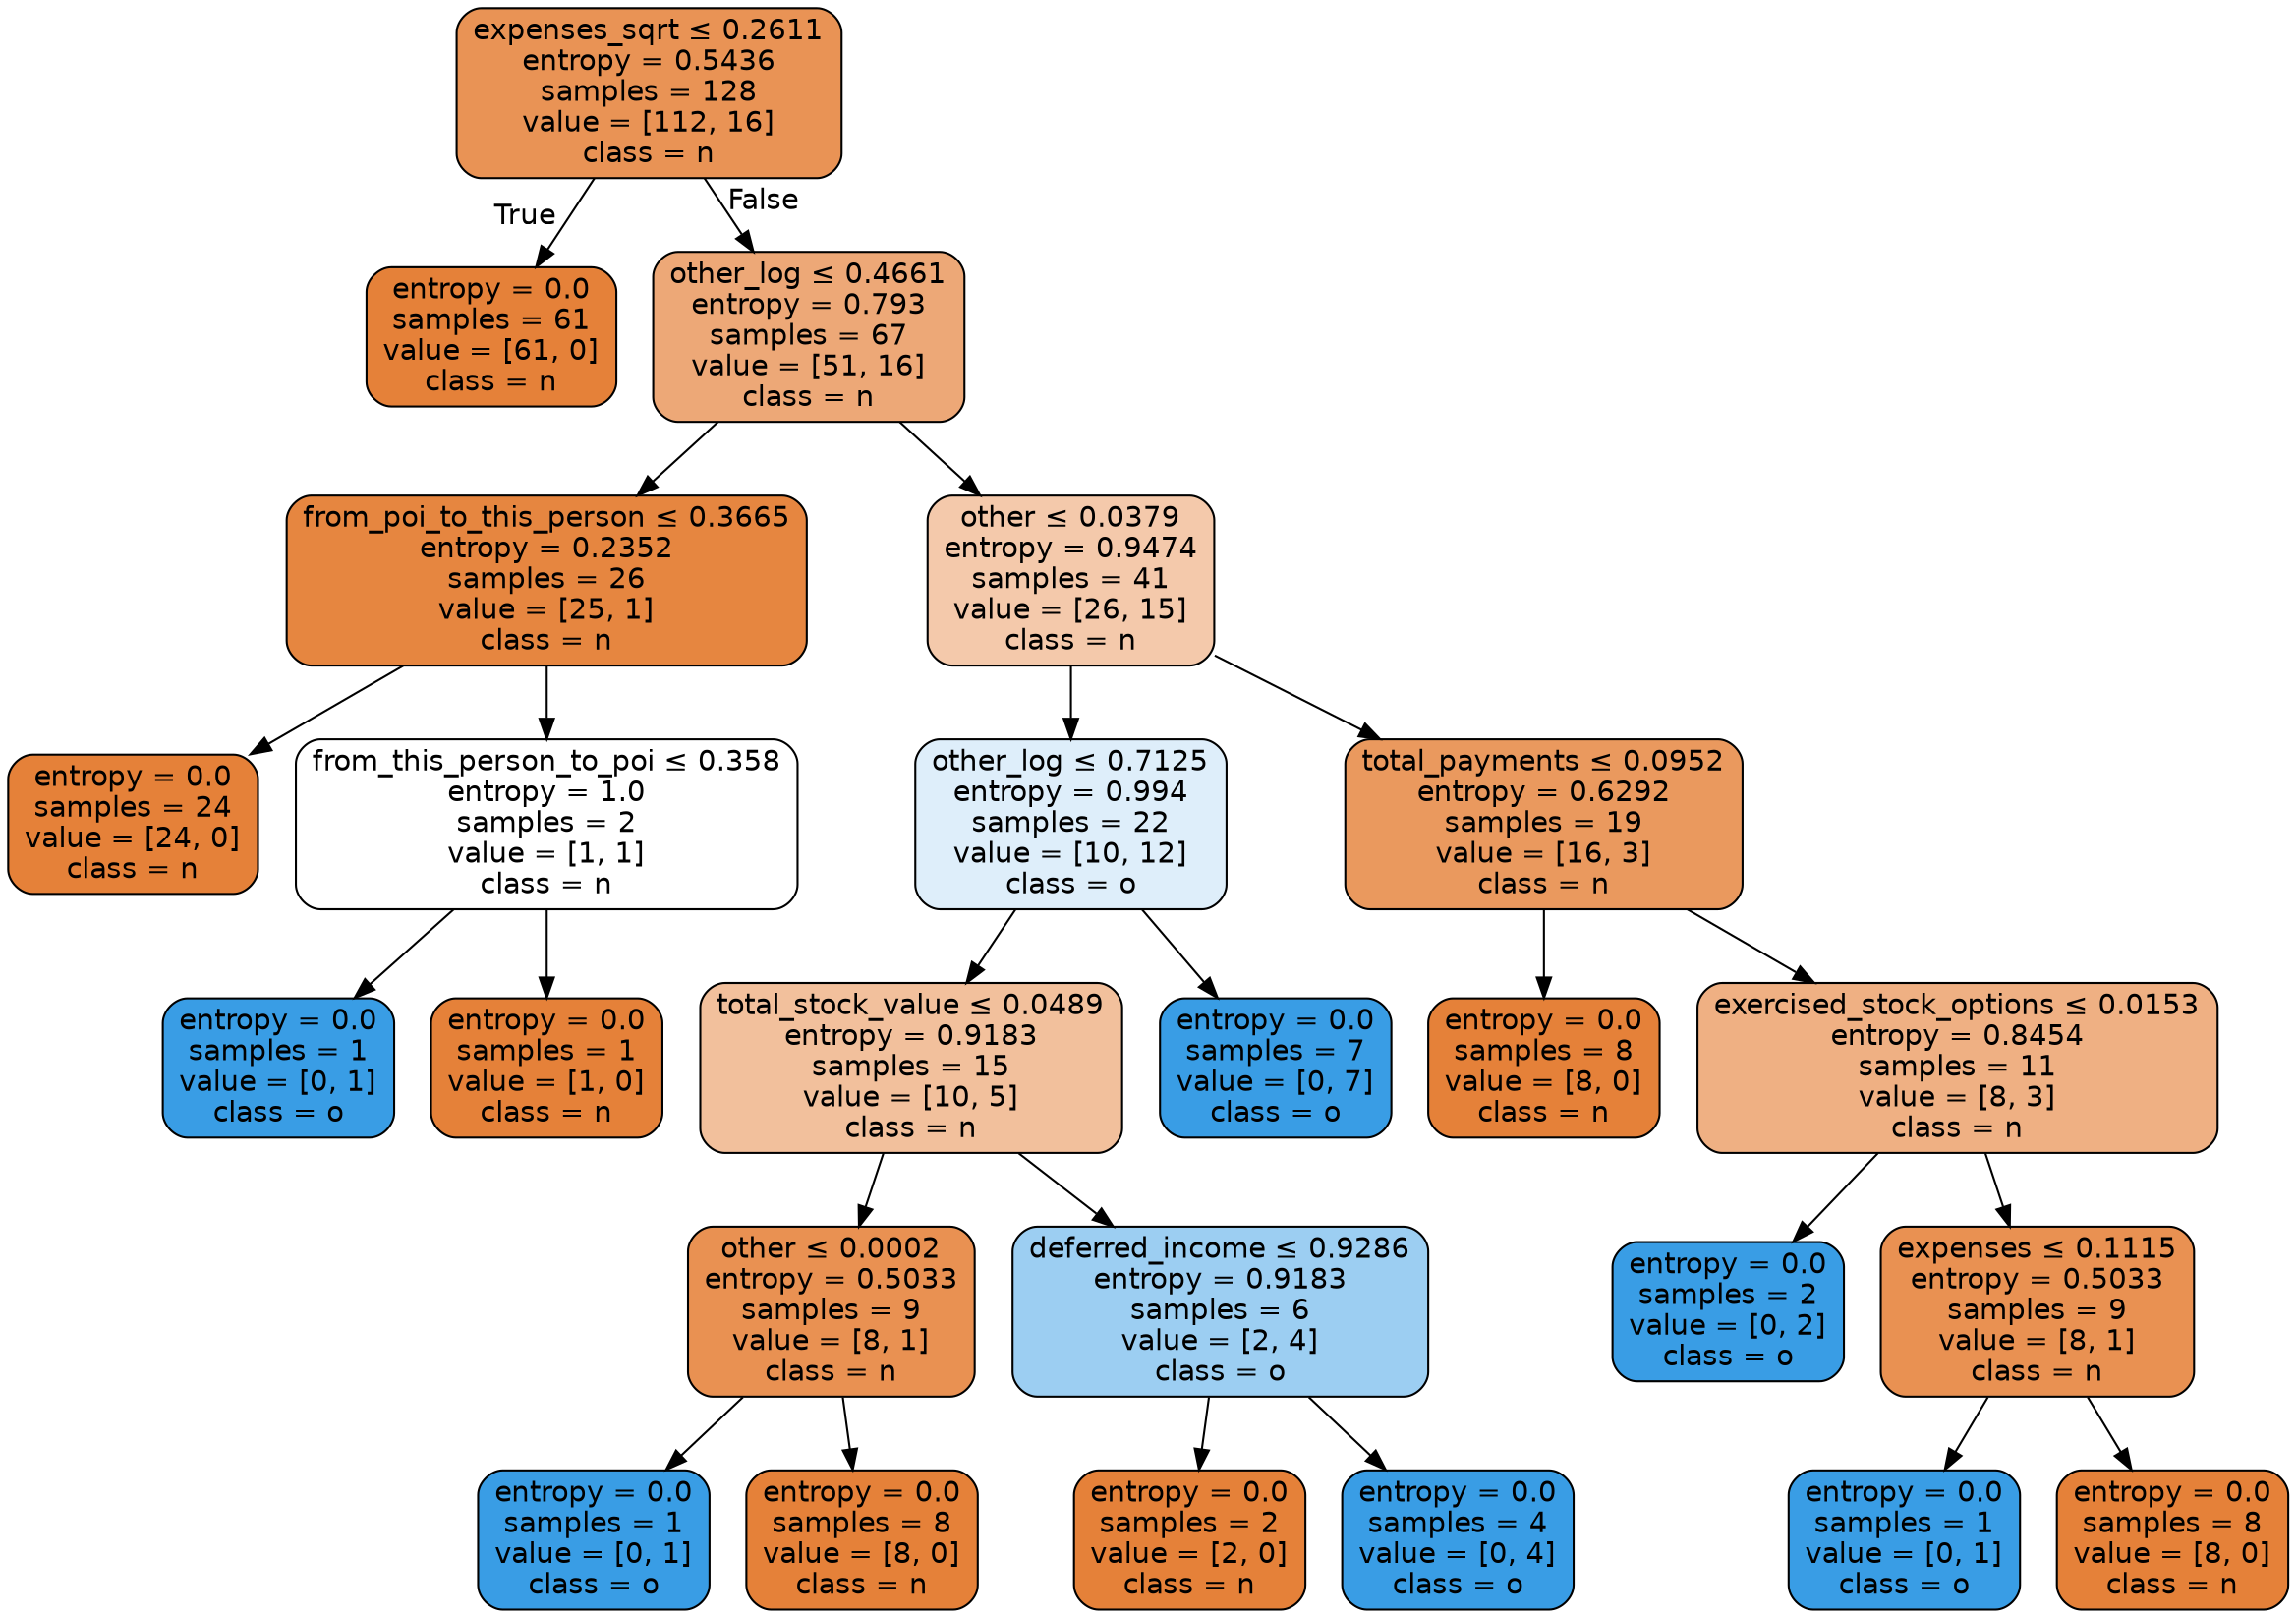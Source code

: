 digraph Tree {
node [shape=box, style="filled, rounded", color="black", fontname=helvetica] ;
edge [fontname=helvetica] ;
0 [label=<expenses_sqrt &le; 0.2611<br/>entropy = 0.5436<br/>samples = 128<br/>value = [112, 16]<br/>class = n>, fillcolor="#e58139db"] ;
1 [label=<entropy = 0.0<br/>samples = 61<br/>value = [61, 0]<br/>class = n>, fillcolor="#e58139ff"] ;
0 -> 1 [labeldistance=2.5, labelangle=45, headlabel="True"] ;
2 [label=<other_log &le; 0.4661<br/>entropy = 0.793<br/>samples = 67<br/>value = [51, 16]<br/>class = n>, fillcolor="#e58139af"] ;
0 -> 2 [labeldistance=2.5, labelangle=-45, headlabel="False"] ;
3 [label=<from_poi_to_this_person &le; 0.3665<br/>entropy = 0.2352<br/>samples = 26<br/>value = [25, 1]<br/>class = n>, fillcolor="#e58139f5"] ;
2 -> 3 ;
4 [label=<entropy = 0.0<br/>samples = 24<br/>value = [24, 0]<br/>class = n>, fillcolor="#e58139ff"] ;
3 -> 4 ;
5 [label=<from_this_person_to_poi &le; 0.358<br/>entropy = 1.0<br/>samples = 2<br/>value = [1, 1]<br/>class = n>, fillcolor="#e5813900"] ;
3 -> 5 ;
6 [label=<entropy = 0.0<br/>samples = 1<br/>value = [0, 1]<br/>class = o>, fillcolor="#399de5ff"] ;
5 -> 6 ;
7 [label=<entropy = 0.0<br/>samples = 1<br/>value = [1, 0]<br/>class = n>, fillcolor="#e58139ff"] ;
5 -> 7 ;
8 [label=<other &le; 0.0379<br/>entropy = 0.9474<br/>samples = 41<br/>value = [26, 15]<br/>class = n>, fillcolor="#e581396c"] ;
2 -> 8 ;
9 [label=<other_log &le; 0.7125<br/>entropy = 0.994<br/>samples = 22<br/>value = [10, 12]<br/>class = o>, fillcolor="#399de52a"] ;
8 -> 9 ;
10 [label=<total_stock_value &le; 0.0489<br/>entropy = 0.9183<br/>samples = 15<br/>value = [10, 5]<br/>class = n>, fillcolor="#e581397f"] ;
9 -> 10 ;
11 [label=<other &le; 0.0002<br/>entropy = 0.5033<br/>samples = 9<br/>value = [8, 1]<br/>class = n>, fillcolor="#e58139df"] ;
10 -> 11 ;
12 [label=<entropy = 0.0<br/>samples = 1<br/>value = [0, 1]<br/>class = o>, fillcolor="#399de5ff"] ;
11 -> 12 ;
13 [label=<entropy = 0.0<br/>samples = 8<br/>value = [8, 0]<br/>class = n>, fillcolor="#e58139ff"] ;
11 -> 13 ;
14 [label=<deferred_income &le; 0.9286<br/>entropy = 0.9183<br/>samples = 6<br/>value = [2, 4]<br/>class = o>, fillcolor="#399de57f"] ;
10 -> 14 ;
15 [label=<entropy = 0.0<br/>samples = 2<br/>value = [2, 0]<br/>class = n>, fillcolor="#e58139ff"] ;
14 -> 15 ;
16 [label=<entropy = 0.0<br/>samples = 4<br/>value = [0, 4]<br/>class = o>, fillcolor="#399de5ff"] ;
14 -> 16 ;
17 [label=<entropy = 0.0<br/>samples = 7<br/>value = [0, 7]<br/>class = o>, fillcolor="#399de5ff"] ;
9 -> 17 ;
18 [label=<total_payments &le; 0.0952<br/>entropy = 0.6292<br/>samples = 19<br/>value = [16, 3]<br/>class = n>, fillcolor="#e58139cf"] ;
8 -> 18 ;
19 [label=<entropy = 0.0<br/>samples = 8<br/>value = [8, 0]<br/>class = n>, fillcolor="#e58139ff"] ;
18 -> 19 ;
20 [label=<exercised_stock_options &le; 0.0153<br/>entropy = 0.8454<br/>samples = 11<br/>value = [8, 3]<br/>class = n>, fillcolor="#e581399f"] ;
18 -> 20 ;
21 [label=<entropy = 0.0<br/>samples = 2<br/>value = [0, 2]<br/>class = o>, fillcolor="#399de5ff"] ;
20 -> 21 ;
22 [label=<expenses &le; 0.1115<br/>entropy = 0.5033<br/>samples = 9<br/>value = [8, 1]<br/>class = n>, fillcolor="#e58139df"] ;
20 -> 22 ;
23 [label=<entropy = 0.0<br/>samples = 1<br/>value = [0, 1]<br/>class = o>, fillcolor="#399de5ff"] ;
22 -> 23 ;
24 [label=<entropy = 0.0<br/>samples = 8<br/>value = [8, 0]<br/>class = n>, fillcolor="#e58139ff"] ;
22 -> 24 ;
}